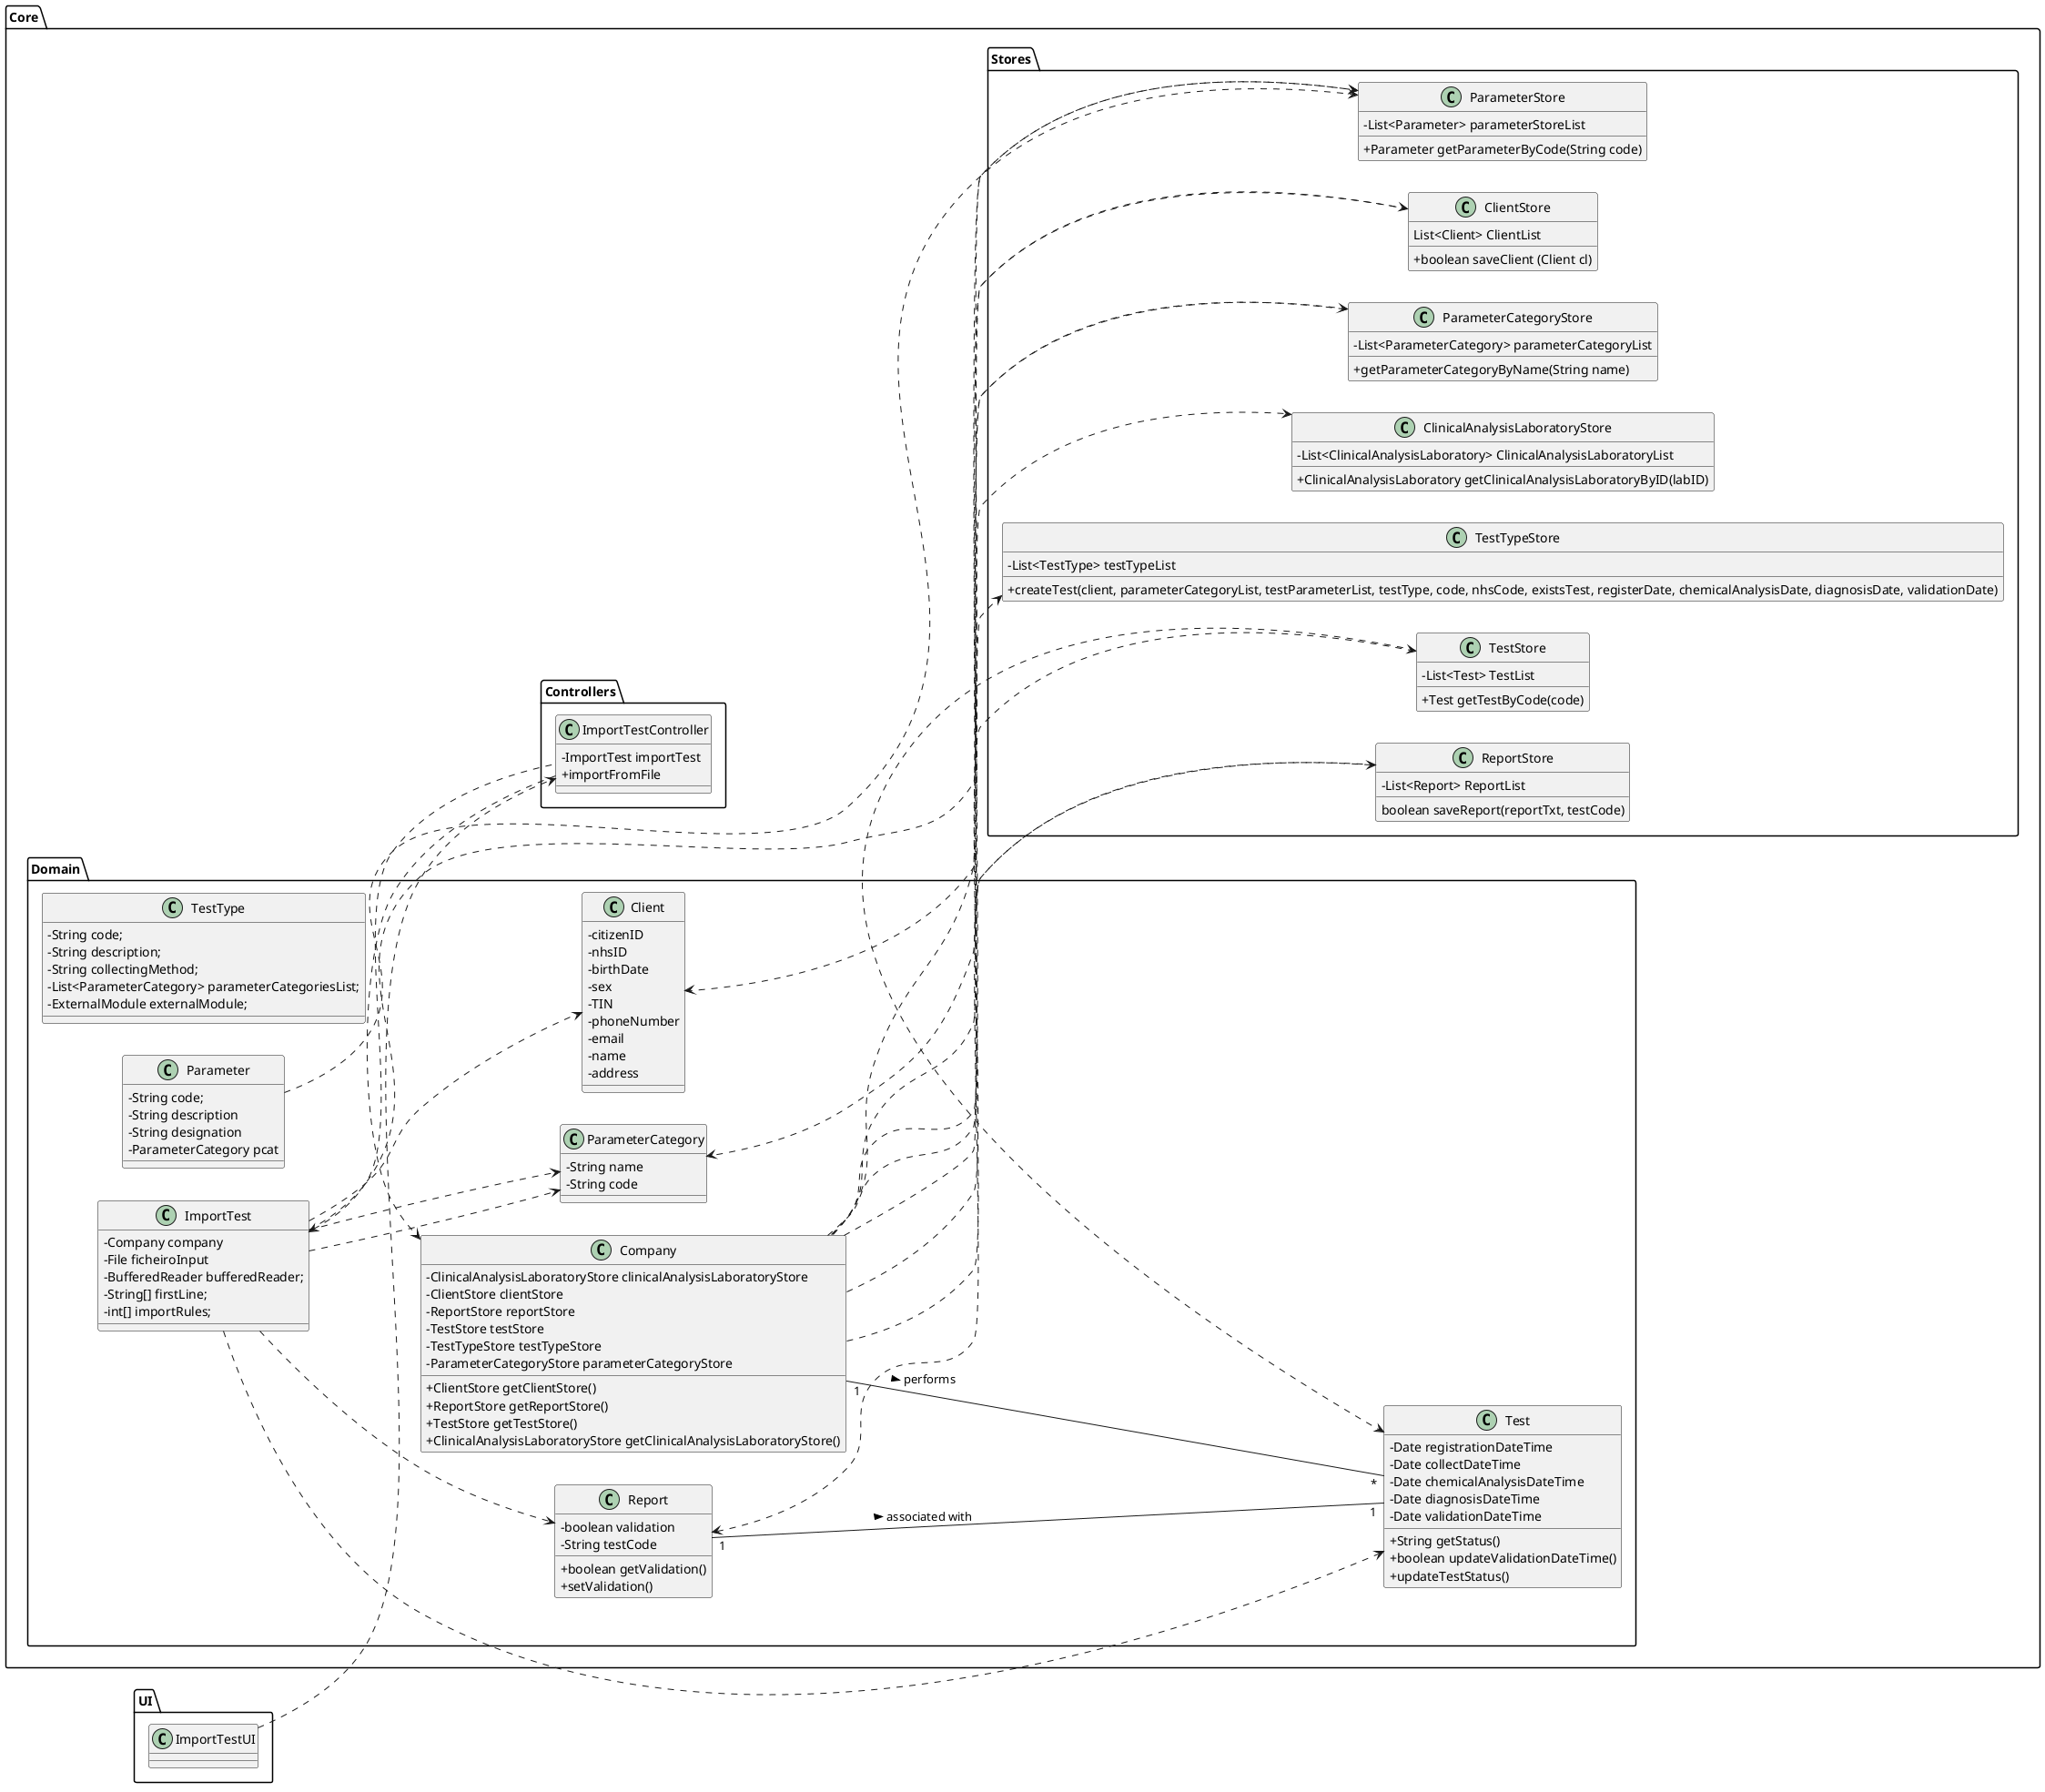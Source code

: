 @startuml
skinparam classAttributeIconSize 0
left to right direction

package Core{

package Domain{
class "Company" as C {
-ClinicalAnalysisLaboratoryStore clinicalAnalysisLaboratoryStore
-ClientStore clientStore
-ReportStore reportStore
-TestStore testStore
-TestTypeStore testTypeStore
-ParameterCategoryStore parameterCategoryStore
+ClientStore getClientStore()
+ReportStore getReportStore()
+TestStore getTestStore()
+ClinicalAnalysisLaboratoryStore getClinicalAnalysisLaboratoryStore()
}

class "ParameterCategory" as pc{
-String name
-String code
}

class "TestType" as testType{
-String code;
-String description;
-String collectingMethod;
-List<ParameterCategory> parameterCategoriesList;
-ExternalModule externalModule;
}

class "Parameter" as parameter{
-String code;
-String description
-String designation
-ParameterCategory pcat
}

class "Client" as Client{
-citizenID
-nhsID
-birthDate
-sex
-TIN
-phoneNumber
-email
-name
-address
}

class "Test" as T {
-Date registrationDateTime
-Date collectDateTime
-Date chemicalAnalysisDateTime
-Date diagnosisDateTime
-Date validationDateTime
+String getStatus()
+boolean updateValidationDateTime()
+updateTestStatus()
}

class "Report" as R{
-boolean validation
-String testCode
+boolean getValidation()
+setValidation()
}

class "ImportTest" as importTest{
-Company company
-File ficheiroInput
-BufferedReader bufferedReader;
-String[] firstLine;
-int[] importRules;
}

}

package Stores{

class "ClientStore" as ClientStore{
List<Client> ClientList
+boolean saveClient (Client cl)
}

class "ClinicalAnalysisLaboratoryStore" as CALStore{
-List<ClinicalAnalysisLaboratory> ClinicalAnalysisLaboratoryList
+ClinicalAnalysisLaboratory getClinicalAnalysisLaboratoryByID(labID)
}

class "ParameterCategoryStore" as pcStore{
-List<ParameterCategory> parameterCategoryList
+getParameterCategoryByName(String name)
}

class "ParameterStore" as parameterStore{
-List<Parameter> parameterStoreList
+Parameter getParameterByCode(String code)
}

class "ReportStore" as RS{
-List<Report> ReportList
boolean saveReport(reportTxt, testCode)
}

class "TestStore" as TS{
-List<Test> TestList
+Test getTestByCode(code)
}

class "TestTypeStore" as ttStore{
-List<TestType> testTypeList
+createTest(client, parameterCategoryList, testParameterList, testType, code, nhsCode, existsTest, registerDate, chemicalAnalysisDate, diagnosisDate, validationDate)
}

}


package Controllers{
class "ImportTestController" as ImportTestController {
-ImportTest importTest
+importFromFile
}

}

}

package UI{
class "ImportTestUI" as ImportTestUI
}

ImportTestUI ..> ImportTestController

C ..> ClientStore
C ..> CALStore
C ..> pcStore
C ..> parameterStore
C ..> RS
C ..> TS
C ..> ttStore
ImportTestController ..> C

importTest <.. ImportTestController
importTest ..> pc
importTest ..> parameterStore
importTest ..> R
importTest ..> T
importTest ..> pc
importTest ..> Client


ClientStore ..> Client
pcStore ..> pc

TS ..> T

parameter ..> parameterStore

C "1" -- "*" T : > performs

RS ..> R
R "1" -- "1" T : > associated with


@enduml